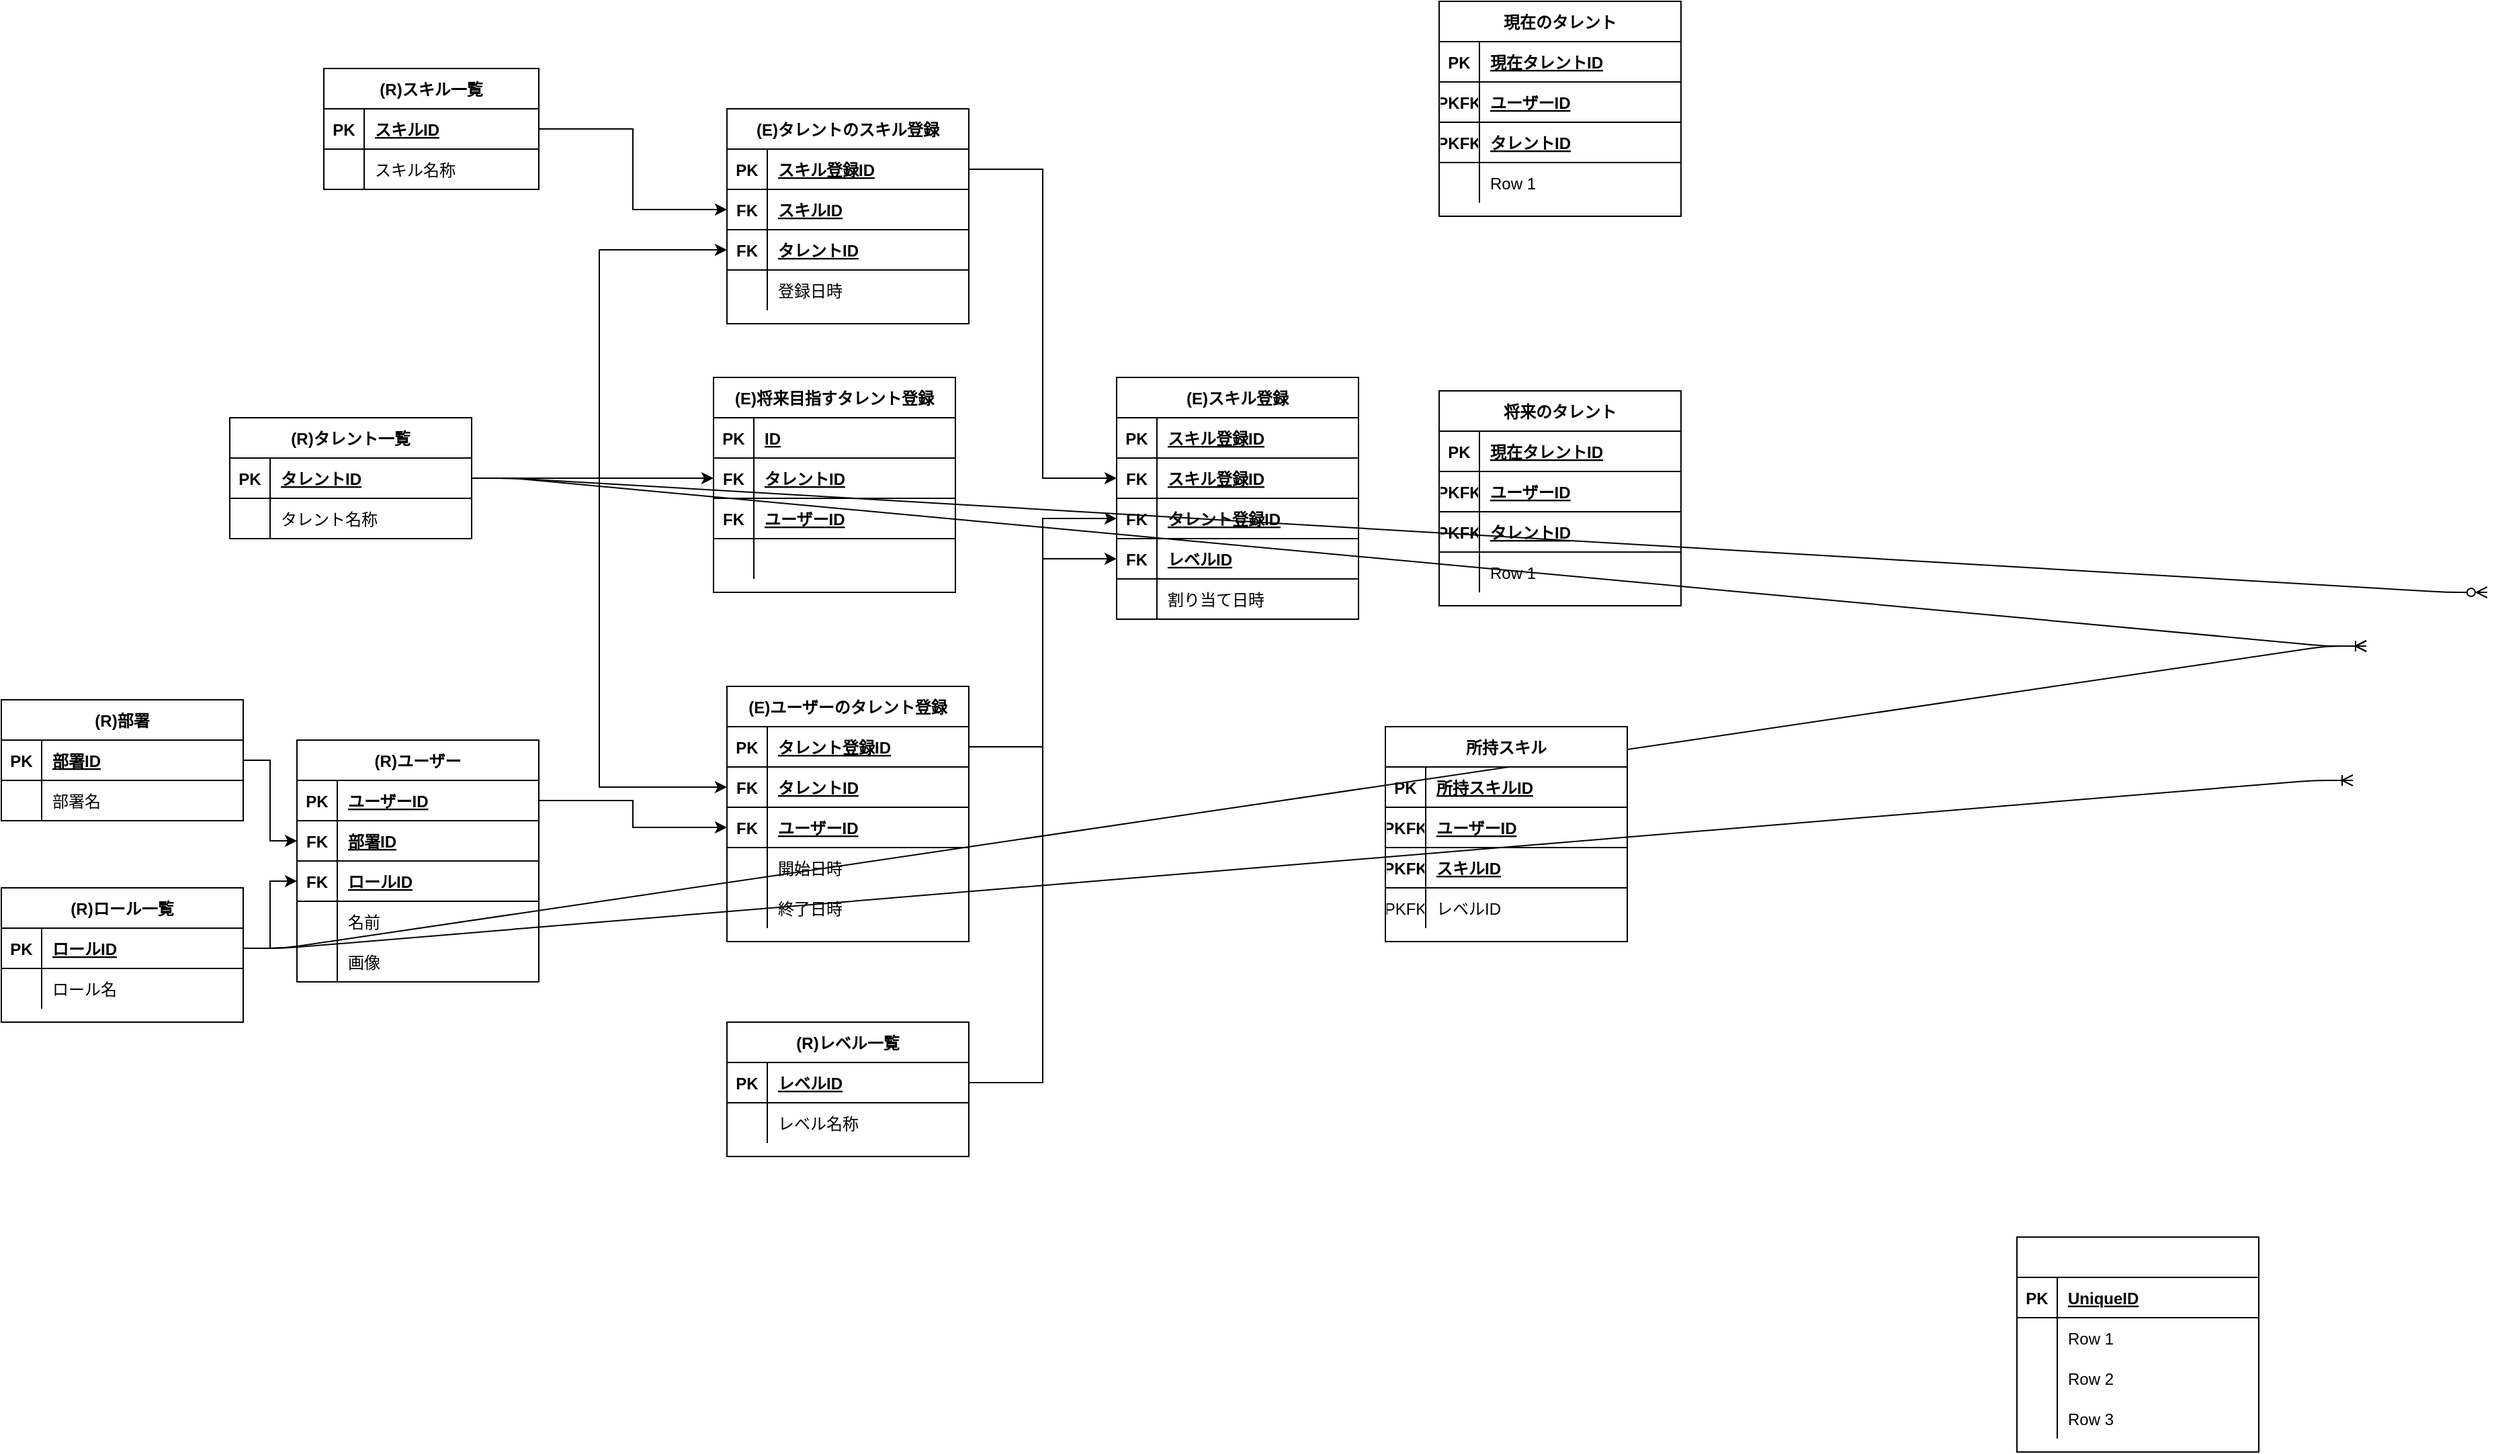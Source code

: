 <mxfile version="13.7.9" type="github">
  <diagram id="JPElbBWOqCpzy2jqANNV" name="Page-1">
    <mxGraphModel dx="2544" dy="1262" grid="1" gridSize="10" guides="1" tooltips="1" connect="1" arrows="1" fold="1" page="1" pageScale="1" pageWidth="827" pageHeight="1169" math="0" shadow="0">
      <root>
        <mxCell id="0" />
        <mxCell id="1" parent="0" />
        <mxCell id="53TkpjcJYswqjHcz694U-88" value="" style="edgeStyle=entityRelationEdgeStyle;fontSize=12;html=1;endArrow=ERzeroToMany;endFill=1;exitX=1;exitY=0.5;exitDx=0;exitDy=0;entryX=0;entryY=0.5;entryDx=0;entryDy=0;" edge="1" parent="1" source="53TkpjcJYswqjHcz694U-28" target="53TkpjcJYswqjHcz694U-18">
          <mxGeometry width="100" height="100" relative="1" as="geometry">
            <mxPoint x="100" y="780" as="sourcePoint" />
            <mxPoint x="460" y="540" as="targetPoint" />
          </mxGeometry>
        </mxCell>
        <mxCell id="53TkpjcJYswqjHcz694U-90" value="" style="edgeStyle=entityRelationEdgeStyle;fontSize=12;html=1;endArrow=ERoneToMany;exitX=1;exitY=0.5;exitDx=0;exitDy=0;entryX=0;entryY=0.5;entryDx=0;entryDy=0;" edge="1" parent="1" source="53TkpjcJYswqjHcz694U-67" target="53TkpjcJYswqjHcz694U-21">
          <mxGeometry width="100" height="100" relative="1" as="geometry">
            <mxPoint x="260" y="780" as="sourcePoint" />
            <mxPoint x="360" y="680" as="targetPoint" />
          </mxGeometry>
        </mxCell>
        <mxCell id="53TkpjcJYswqjHcz694U-164" value="" style="edgeStyle=entityRelationEdgeStyle;fontSize=12;html=1;endArrow=ERoneToMany;exitX=1;exitY=0.5;exitDx=0;exitDy=0;entryX=0;entryY=0.5;entryDx=0;entryDy=0;" edge="1" parent="1" source="53TkpjcJYswqjHcz694U-28" target="53TkpjcJYswqjHcz694U-151">
          <mxGeometry width="100" height="100" relative="1" as="geometry">
            <mxPoint x="270" y="680" as="sourcePoint" />
            <mxPoint x="370" y="580" as="targetPoint" />
          </mxGeometry>
        </mxCell>
        <mxCell id="53TkpjcJYswqjHcz694U-169" value="" style="edgeStyle=entityRelationEdgeStyle;fontSize=12;html=1;endArrow=ERoneToMany;exitX=1;exitY=0.5;exitDx=0;exitDy=0;entryX=0;entryY=0.5;entryDx=0;entryDy=0;" edge="1" parent="1" source="53TkpjcJYswqjHcz694U-67" target="53TkpjcJYswqjHcz694U-157">
          <mxGeometry width="100" height="100" relative="1" as="geometry">
            <mxPoint x="270" y="680" as="sourcePoint" />
            <mxPoint x="370" y="580" as="targetPoint" />
          </mxGeometry>
        </mxCell>
        <mxCell id="53TkpjcJYswqjHcz694U-179" value="　" style="shape=table;startSize=30;container=1;collapsible=1;childLayout=tableLayout;fixedRows=1;rowLines=0;fontStyle=1;align=center;resizeLast=1;" vertex="1" parent="1">
          <mxGeometry x="110" y="1020" width="180" height="160" as="geometry" />
        </mxCell>
        <mxCell id="53TkpjcJYswqjHcz694U-180" value="" style="shape=partialRectangle;collapsible=0;dropTarget=0;pointerEvents=0;fillColor=none;top=0;left=0;bottom=1;right=0;points=[[0,0.5],[1,0.5]];portConstraint=eastwest;" vertex="1" parent="53TkpjcJYswqjHcz694U-179">
          <mxGeometry y="30" width="180" height="30" as="geometry" />
        </mxCell>
        <mxCell id="53TkpjcJYswqjHcz694U-181" value="PK" style="shape=partialRectangle;connectable=0;fillColor=none;top=0;left=0;bottom=0;right=0;fontStyle=1;overflow=hidden;" vertex="1" parent="53TkpjcJYswqjHcz694U-180">
          <mxGeometry width="30" height="30" as="geometry" />
        </mxCell>
        <mxCell id="53TkpjcJYswqjHcz694U-182" value="UniqueID" style="shape=partialRectangle;connectable=0;fillColor=none;top=0;left=0;bottom=0;right=0;align=left;spacingLeft=6;fontStyle=5;overflow=hidden;" vertex="1" parent="53TkpjcJYswqjHcz694U-180">
          <mxGeometry x="30" width="150" height="30" as="geometry" />
        </mxCell>
        <mxCell id="53TkpjcJYswqjHcz694U-183" value="" style="shape=partialRectangle;collapsible=0;dropTarget=0;pointerEvents=0;fillColor=none;top=0;left=0;bottom=0;right=0;points=[[0,0.5],[1,0.5]];portConstraint=eastwest;" vertex="1" parent="53TkpjcJYswqjHcz694U-179">
          <mxGeometry y="60" width="180" height="30" as="geometry" />
        </mxCell>
        <mxCell id="53TkpjcJYswqjHcz694U-184" value="" style="shape=partialRectangle;connectable=0;fillColor=none;top=0;left=0;bottom=0;right=0;editable=1;overflow=hidden;" vertex="1" parent="53TkpjcJYswqjHcz694U-183">
          <mxGeometry width="30" height="30" as="geometry" />
        </mxCell>
        <mxCell id="53TkpjcJYswqjHcz694U-185" value="Row 1" style="shape=partialRectangle;connectable=0;fillColor=none;top=0;left=0;bottom=0;right=0;align=left;spacingLeft=6;overflow=hidden;" vertex="1" parent="53TkpjcJYswqjHcz694U-183">
          <mxGeometry x="30" width="150" height="30" as="geometry" />
        </mxCell>
        <mxCell id="53TkpjcJYswqjHcz694U-186" value="" style="shape=partialRectangle;collapsible=0;dropTarget=0;pointerEvents=0;fillColor=none;top=0;left=0;bottom=0;right=0;points=[[0,0.5],[1,0.5]];portConstraint=eastwest;" vertex="1" parent="53TkpjcJYswqjHcz694U-179">
          <mxGeometry y="90" width="180" height="30" as="geometry" />
        </mxCell>
        <mxCell id="53TkpjcJYswqjHcz694U-187" value="" style="shape=partialRectangle;connectable=0;fillColor=none;top=0;left=0;bottom=0;right=0;editable=1;overflow=hidden;" vertex="1" parent="53TkpjcJYswqjHcz694U-186">
          <mxGeometry width="30" height="30" as="geometry" />
        </mxCell>
        <mxCell id="53TkpjcJYswqjHcz694U-188" value="Row 2" style="shape=partialRectangle;connectable=0;fillColor=none;top=0;left=0;bottom=0;right=0;align=left;spacingLeft=6;overflow=hidden;" vertex="1" parent="53TkpjcJYswqjHcz694U-186">
          <mxGeometry x="30" width="150" height="30" as="geometry" />
        </mxCell>
        <mxCell id="53TkpjcJYswqjHcz694U-189" value="" style="shape=partialRectangle;collapsible=0;dropTarget=0;pointerEvents=0;fillColor=none;top=0;left=0;bottom=0;right=0;points=[[0,0.5],[1,0.5]];portConstraint=eastwest;" vertex="1" parent="53TkpjcJYswqjHcz694U-179">
          <mxGeometry y="120" width="180" height="30" as="geometry" />
        </mxCell>
        <mxCell id="53TkpjcJYswqjHcz694U-190" value="" style="shape=partialRectangle;connectable=0;fillColor=none;top=0;left=0;bottom=0;right=0;editable=1;overflow=hidden;" vertex="1" parent="53TkpjcJYswqjHcz694U-189">
          <mxGeometry width="30" height="30" as="geometry" />
        </mxCell>
        <mxCell id="53TkpjcJYswqjHcz694U-191" value="Row 3" style="shape=partialRectangle;connectable=0;fillColor=none;top=0;left=0;bottom=0;right=0;align=left;spacingLeft=6;overflow=hidden;" vertex="1" parent="53TkpjcJYswqjHcz694U-189">
          <mxGeometry x="30" width="150" height="30" as="geometry" />
        </mxCell>
        <mxCell id="53TkpjcJYswqjHcz694U-53" value="所持スキル" style="shape=table;startSize=30;container=1;collapsible=1;childLayout=tableLayout;fixedRows=1;rowLines=0;fontStyle=1;align=center;resizeLast=1;" vertex="1" parent="1">
          <mxGeometry x="-360" y="640" width="180" height="160" as="geometry" />
        </mxCell>
        <mxCell id="53TkpjcJYswqjHcz694U-54" value="" style="shape=partialRectangle;collapsible=0;dropTarget=0;pointerEvents=0;fillColor=none;top=0;left=0;bottom=1;right=0;points=[[0,0.5],[1,0.5]];portConstraint=eastwest;" vertex="1" parent="53TkpjcJYswqjHcz694U-53">
          <mxGeometry y="30" width="180" height="30" as="geometry" />
        </mxCell>
        <mxCell id="53TkpjcJYswqjHcz694U-55" value="PK" style="shape=partialRectangle;connectable=0;fillColor=none;top=0;left=0;bottom=0;right=0;fontStyle=1;overflow=hidden;" vertex="1" parent="53TkpjcJYswqjHcz694U-54">
          <mxGeometry width="30" height="30" as="geometry" />
        </mxCell>
        <mxCell id="53TkpjcJYswqjHcz694U-56" value="所持スキルID" style="shape=partialRectangle;connectable=0;fillColor=none;top=0;left=0;bottom=0;right=0;align=left;spacingLeft=6;fontStyle=5;overflow=hidden;" vertex="1" parent="53TkpjcJYswqjHcz694U-54">
          <mxGeometry x="30" width="150" height="30" as="geometry" />
        </mxCell>
        <mxCell id="53TkpjcJYswqjHcz694U-237" value="" style="shape=partialRectangle;collapsible=0;dropTarget=0;pointerEvents=0;fillColor=none;top=0;left=0;bottom=1;right=0;points=[[0,0.5],[1,0.5]];portConstraint=eastwest;" vertex="1" parent="53TkpjcJYswqjHcz694U-53">
          <mxGeometry y="60" width="180" height="30" as="geometry" />
        </mxCell>
        <mxCell id="53TkpjcJYswqjHcz694U-238" value="PKFK" style="shape=partialRectangle;connectable=0;fillColor=none;top=0;left=0;bottom=0;right=0;fontStyle=1;overflow=hidden;" vertex="1" parent="53TkpjcJYswqjHcz694U-237">
          <mxGeometry width="30" height="30" as="geometry" />
        </mxCell>
        <mxCell id="53TkpjcJYswqjHcz694U-239" value="ユーザーID" style="shape=partialRectangle;connectable=0;fillColor=none;top=0;left=0;bottom=0;right=0;align=left;spacingLeft=6;fontStyle=5;overflow=hidden;" vertex="1" parent="53TkpjcJYswqjHcz694U-237">
          <mxGeometry x="30" width="150" height="30" as="geometry" />
        </mxCell>
        <mxCell id="53TkpjcJYswqjHcz694U-240" value="" style="shape=partialRectangle;collapsible=0;dropTarget=0;pointerEvents=0;fillColor=none;top=0;left=0;bottom=1;right=0;points=[[0,0.5],[1,0.5]];portConstraint=eastwest;" vertex="1" parent="53TkpjcJYswqjHcz694U-53">
          <mxGeometry y="90" width="180" height="30" as="geometry" />
        </mxCell>
        <mxCell id="53TkpjcJYswqjHcz694U-241" value="PKFK" style="shape=partialRectangle;connectable=0;fillColor=none;top=0;left=0;bottom=0;right=0;fontStyle=1;overflow=hidden;" vertex="1" parent="53TkpjcJYswqjHcz694U-240">
          <mxGeometry width="30" height="30" as="geometry" />
        </mxCell>
        <mxCell id="53TkpjcJYswqjHcz694U-242" value="スキルID" style="shape=partialRectangle;connectable=0;fillColor=none;top=0;left=0;bottom=0;right=0;align=left;spacingLeft=6;fontStyle=5;overflow=hidden;" vertex="1" parent="53TkpjcJYswqjHcz694U-240">
          <mxGeometry x="30" width="150" height="30" as="geometry" />
        </mxCell>
        <mxCell id="53TkpjcJYswqjHcz694U-60" value="" style="shape=partialRectangle;collapsible=0;dropTarget=0;pointerEvents=0;fillColor=none;top=0;left=0;bottom=0;right=0;points=[[0,0.5],[1,0.5]];portConstraint=eastwest;" vertex="1" parent="53TkpjcJYswqjHcz694U-53">
          <mxGeometry y="120" width="180" height="30" as="geometry" />
        </mxCell>
        <mxCell id="53TkpjcJYswqjHcz694U-61" value="PKFK" style="shape=partialRectangle;connectable=0;fillColor=none;top=0;left=0;bottom=0;right=0;editable=1;overflow=hidden;" vertex="1" parent="53TkpjcJYswqjHcz694U-60">
          <mxGeometry width="30" height="30" as="geometry" />
        </mxCell>
        <mxCell id="53TkpjcJYswqjHcz694U-62" value="レベルID" style="shape=partialRectangle;connectable=0;fillColor=none;top=0;left=0;bottom=0;right=0;align=left;spacingLeft=6;overflow=hidden;" vertex="1" parent="53TkpjcJYswqjHcz694U-60">
          <mxGeometry x="30" width="150" height="30" as="geometry" />
        </mxCell>
        <mxCell id="53TkpjcJYswqjHcz694U-201" value="現在のタレント" style="shape=table;startSize=30;container=1;collapsible=1;childLayout=tableLayout;fixedRows=1;rowLines=0;fontStyle=1;align=center;resizeLast=1;" vertex="1" parent="1">
          <mxGeometry x="-320" y="100" width="180" height="160" as="geometry" />
        </mxCell>
        <mxCell id="53TkpjcJYswqjHcz694U-202" value="" style="shape=partialRectangle;collapsible=0;dropTarget=0;pointerEvents=0;fillColor=none;top=0;left=0;bottom=1;right=0;points=[[0,0.5],[1,0.5]];portConstraint=eastwest;" vertex="1" parent="53TkpjcJYswqjHcz694U-201">
          <mxGeometry y="30" width="180" height="30" as="geometry" />
        </mxCell>
        <mxCell id="53TkpjcJYswqjHcz694U-203" value="PK" style="shape=partialRectangle;connectable=0;fillColor=none;top=0;left=0;bottom=0;right=0;fontStyle=1;overflow=hidden;" vertex="1" parent="53TkpjcJYswqjHcz694U-202">
          <mxGeometry width="30" height="30" as="geometry" />
        </mxCell>
        <mxCell id="53TkpjcJYswqjHcz694U-204" value="現在タレントID" style="shape=partialRectangle;connectable=0;fillColor=none;top=0;left=0;bottom=0;right=0;align=left;spacingLeft=6;fontStyle=5;overflow=hidden;" vertex="1" parent="53TkpjcJYswqjHcz694U-202">
          <mxGeometry x="30" width="150" height="30" as="geometry" />
        </mxCell>
        <mxCell id="53TkpjcJYswqjHcz694U-214" value="" style="shape=partialRectangle;collapsible=0;dropTarget=0;pointerEvents=0;fillColor=none;top=0;left=0;bottom=1;right=0;points=[[0,0.5],[1,0.5]];portConstraint=eastwest;" vertex="1" parent="53TkpjcJYswqjHcz694U-201">
          <mxGeometry y="60" width="180" height="30" as="geometry" />
        </mxCell>
        <mxCell id="53TkpjcJYswqjHcz694U-215" value="PKFK" style="shape=partialRectangle;connectable=0;fillColor=none;top=0;left=0;bottom=0;right=0;fontStyle=1;overflow=hidden;" vertex="1" parent="53TkpjcJYswqjHcz694U-214">
          <mxGeometry width="30" height="30" as="geometry" />
        </mxCell>
        <mxCell id="53TkpjcJYswqjHcz694U-216" value="ユーザーID" style="shape=partialRectangle;connectable=0;fillColor=none;top=0;left=0;bottom=0;right=0;align=left;spacingLeft=6;fontStyle=5;overflow=hidden;" vertex="1" parent="53TkpjcJYswqjHcz694U-214">
          <mxGeometry x="30" width="150" height="30" as="geometry" />
        </mxCell>
        <mxCell id="53TkpjcJYswqjHcz694U-217" value="" style="shape=partialRectangle;collapsible=0;dropTarget=0;pointerEvents=0;fillColor=none;top=0;left=0;bottom=1;right=0;points=[[0,0.5],[1,0.5]];portConstraint=eastwest;" vertex="1" parent="53TkpjcJYswqjHcz694U-201">
          <mxGeometry y="90" width="180" height="30" as="geometry" />
        </mxCell>
        <mxCell id="53TkpjcJYswqjHcz694U-218" value="PKFK" style="shape=partialRectangle;connectable=0;fillColor=none;top=0;left=0;bottom=0;right=0;fontStyle=1;overflow=hidden;" vertex="1" parent="53TkpjcJYswqjHcz694U-217">
          <mxGeometry width="30" height="30" as="geometry" />
        </mxCell>
        <mxCell id="53TkpjcJYswqjHcz694U-219" value="タレントID" style="shape=partialRectangle;connectable=0;fillColor=none;top=0;left=0;bottom=0;right=0;align=left;spacingLeft=6;fontStyle=5;overflow=hidden;" vertex="1" parent="53TkpjcJYswqjHcz694U-217">
          <mxGeometry x="30" width="150" height="30" as="geometry" />
        </mxCell>
        <mxCell id="53TkpjcJYswqjHcz694U-205" value="" style="shape=partialRectangle;collapsible=0;dropTarget=0;pointerEvents=0;fillColor=none;top=0;left=0;bottom=0;right=0;points=[[0,0.5],[1,0.5]];portConstraint=eastwest;" vertex="1" parent="53TkpjcJYswqjHcz694U-201">
          <mxGeometry y="120" width="180" height="30" as="geometry" />
        </mxCell>
        <mxCell id="53TkpjcJYswqjHcz694U-206" value="" style="shape=partialRectangle;connectable=0;fillColor=none;top=0;left=0;bottom=0;right=0;editable=1;overflow=hidden;" vertex="1" parent="53TkpjcJYswqjHcz694U-205">
          <mxGeometry width="30" height="30" as="geometry" />
        </mxCell>
        <mxCell id="53TkpjcJYswqjHcz694U-207" value="Row 1" style="shape=partialRectangle;connectable=0;fillColor=none;top=0;left=0;bottom=0;right=0;align=left;spacingLeft=6;overflow=hidden;" vertex="1" parent="53TkpjcJYswqjHcz694U-205">
          <mxGeometry x="30" width="150" height="30" as="geometry" />
        </mxCell>
        <mxCell id="53TkpjcJYswqjHcz694U-222" value="将来のタレント" style="shape=table;startSize=30;container=1;collapsible=1;childLayout=tableLayout;fixedRows=1;rowLines=0;fontStyle=1;align=center;resizeLast=1;" vertex="1" parent="1">
          <mxGeometry x="-320" y="390" width="180" height="160" as="geometry" />
        </mxCell>
        <mxCell id="53TkpjcJYswqjHcz694U-223" value="" style="shape=partialRectangle;collapsible=0;dropTarget=0;pointerEvents=0;fillColor=none;top=0;left=0;bottom=1;right=0;points=[[0,0.5],[1,0.5]];portConstraint=eastwest;" vertex="1" parent="53TkpjcJYswqjHcz694U-222">
          <mxGeometry y="30" width="180" height="30" as="geometry" />
        </mxCell>
        <mxCell id="53TkpjcJYswqjHcz694U-224" value="PK" style="shape=partialRectangle;connectable=0;fillColor=none;top=0;left=0;bottom=0;right=0;fontStyle=1;overflow=hidden;" vertex="1" parent="53TkpjcJYswqjHcz694U-223">
          <mxGeometry width="30" height="30" as="geometry" />
        </mxCell>
        <mxCell id="53TkpjcJYswqjHcz694U-225" value="現在タレントID" style="shape=partialRectangle;connectable=0;fillColor=none;top=0;left=0;bottom=0;right=0;align=left;spacingLeft=6;fontStyle=5;overflow=hidden;" vertex="1" parent="53TkpjcJYswqjHcz694U-223">
          <mxGeometry x="30" width="150" height="30" as="geometry" />
        </mxCell>
        <mxCell id="53TkpjcJYswqjHcz694U-226" value="" style="shape=partialRectangle;collapsible=0;dropTarget=0;pointerEvents=0;fillColor=none;top=0;left=0;bottom=1;right=0;points=[[0,0.5],[1,0.5]];portConstraint=eastwest;" vertex="1" parent="53TkpjcJYswqjHcz694U-222">
          <mxGeometry y="60" width="180" height="30" as="geometry" />
        </mxCell>
        <mxCell id="53TkpjcJYswqjHcz694U-227" value="PKFK" style="shape=partialRectangle;connectable=0;fillColor=none;top=0;left=0;bottom=0;right=0;fontStyle=1;overflow=hidden;" vertex="1" parent="53TkpjcJYswqjHcz694U-226">
          <mxGeometry width="30" height="30" as="geometry" />
        </mxCell>
        <mxCell id="53TkpjcJYswqjHcz694U-228" value="ユーザーID" style="shape=partialRectangle;connectable=0;fillColor=none;top=0;left=0;bottom=0;right=0;align=left;spacingLeft=6;fontStyle=5;overflow=hidden;" vertex="1" parent="53TkpjcJYswqjHcz694U-226">
          <mxGeometry x="30" width="150" height="30" as="geometry" />
        </mxCell>
        <mxCell id="53TkpjcJYswqjHcz694U-229" value="" style="shape=partialRectangle;collapsible=0;dropTarget=0;pointerEvents=0;fillColor=none;top=0;left=0;bottom=1;right=0;points=[[0,0.5],[1,0.5]];portConstraint=eastwest;" vertex="1" parent="53TkpjcJYswqjHcz694U-222">
          <mxGeometry y="90" width="180" height="30" as="geometry" />
        </mxCell>
        <mxCell id="53TkpjcJYswqjHcz694U-230" value="PKFK" style="shape=partialRectangle;connectable=0;fillColor=none;top=0;left=0;bottom=0;right=0;fontStyle=1;overflow=hidden;" vertex="1" parent="53TkpjcJYswqjHcz694U-229">
          <mxGeometry width="30" height="30" as="geometry" />
        </mxCell>
        <mxCell id="53TkpjcJYswqjHcz694U-231" value="タレントID" style="shape=partialRectangle;connectable=0;fillColor=none;top=0;left=0;bottom=0;right=0;align=left;spacingLeft=6;fontStyle=5;overflow=hidden;" vertex="1" parent="53TkpjcJYswqjHcz694U-229">
          <mxGeometry x="30" width="150" height="30" as="geometry" />
        </mxCell>
        <mxCell id="53TkpjcJYswqjHcz694U-232" value="" style="shape=partialRectangle;collapsible=0;dropTarget=0;pointerEvents=0;fillColor=none;top=0;left=0;bottom=0;right=0;points=[[0,0.5],[1,0.5]];portConstraint=eastwest;" vertex="1" parent="53TkpjcJYswqjHcz694U-222">
          <mxGeometry y="120" width="180" height="30" as="geometry" />
        </mxCell>
        <mxCell id="53TkpjcJYswqjHcz694U-233" value="" style="shape=partialRectangle;connectable=0;fillColor=none;top=0;left=0;bottom=0;right=0;editable=1;overflow=hidden;" vertex="1" parent="53TkpjcJYswqjHcz694U-232">
          <mxGeometry width="30" height="30" as="geometry" />
        </mxCell>
        <mxCell id="53TkpjcJYswqjHcz694U-234" value="Row 1" style="shape=partialRectangle;connectable=0;fillColor=none;top=0;left=0;bottom=0;right=0;align=left;spacingLeft=6;overflow=hidden;" vertex="1" parent="53TkpjcJYswqjHcz694U-232">
          <mxGeometry x="30" width="150" height="30" as="geometry" />
        </mxCell>
        <mxCell id="53TkpjcJYswqjHcz694U-270" style="edgeStyle=orthogonalEdgeStyle;rounded=0;orthogonalLoop=1;jettySize=auto;html=1;exitX=1;exitY=0.5;exitDx=0;exitDy=0;entryX=0;entryY=0.5;entryDx=0;entryDy=0;" edge="1" parent="1" source="53TkpjcJYswqjHcz694U-108" target="53TkpjcJYswqjHcz694U-196">
          <mxGeometry relative="1" as="geometry" />
        </mxCell>
        <mxCell id="53TkpjcJYswqjHcz694U-271" style="edgeStyle=orthogonalEdgeStyle;rounded=0;orthogonalLoop=1;jettySize=auto;html=1;exitX=1;exitY=0.5;exitDx=0;exitDy=0;entryX=0;entryY=0.5;entryDx=0;entryDy=0;" edge="1" parent="1" source="53TkpjcJYswqjHcz694U-67" target="53TkpjcJYswqjHcz694U-267">
          <mxGeometry relative="1" as="geometry" />
        </mxCell>
        <mxCell id="53TkpjcJYswqjHcz694U-291" style="edgeStyle=orthogonalEdgeStyle;rounded=0;orthogonalLoop=1;jettySize=auto;html=1;exitX=1;exitY=0.5;exitDx=0;exitDy=0;entryX=0;entryY=0.5;entryDx=0;entryDy=0;" edge="1" parent="1" source="53TkpjcJYswqjHcz694U-28" target="53TkpjcJYswqjHcz694U-285">
          <mxGeometry relative="1" as="geometry" />
        </mxCell>
        <mxCell id="53TkpjcJYswqjHcz694U-293" style="edgeStyle=orthogonalEdgeStyle;rounded=0;orthogonalLoop=1;jettySize=auto;html=1;exitX=1;exitY=0.5;exitDx=0;exitDy=0;entryX=0;entryY=0.5;entryDx=0;entryDy=0;" edge="1" parent="1" source="53TkpjcJYswqjHcz694U-15" target="53TkpjcJYswqjHcz694U-288">
          <mxGeometry relative="1" as="geometry" />
        </mxCell>
        <mxCell id="53TkpjcJYswqjHcz694U-294" style="edgeStyle=orthogonalEdgeStyle;rounded=0;orthogonalLoop=1;jettySize=auto;html=1;exitX=1;exitY=0.5;exitDx=0;exitDy=0;entryX=0;entryY=0.5;entryDx=0;entryDy=0;" edge="1" parent="1" source="53TkpjcJYswqjHcz694U-273" target="53TkpjcJYswqjHcz694U-262">
          <mxGeometry relative="1" as="geometry" />
        </mxCell>
        <mxCell id="53TkpjcJYswqjHcz694U-315" style="edgeStyle=orthogonalEdgeStyle;rounded=0;orthogonalLoop=1;jettySize=auto;html=1;exitX=1;exitY=0.5;exitDx=0;exitDy=0;" edge="1" parent="1" source="53TkpjcJYswqjHcz694U-41" target="53TkpjcJYswqjHcz694U-309">
          <mxGeometry relative="1" as="geometry" />
        </mxCell>
        <mxCell id="53TkpjcJYswqjHcz694U-316" style="edgeStyle=orthogonalEdgeStyle;rounded=0;orthogonalLoop=1;jettySize=auto;html=1;exitX=1;exitY=0.5;exitDx=0;exitDy=0;entryX=0;entryY=0.5;entryDx=0;entryDy=0;" edge="1" parent="1" source="53TkpjcJYswqjHcz694U-28" target="53TkpjcJYswqjHcz694U-312">
          <mxGeometry relative="1" as="geometry" />
        </mxCell>
        <mxCell id="53TkpjcJYswqjHcz694U-317" style="edgeStyle=orthogonalEdgeStyle;rounded=0;orthogonalLoop=1;jettySize=auto;html=1;exitX=1;exitY=0.5;exitDx=0;exitDy=0;entryX=0;entryY=0.5;entryDx=0;entryDy=0;" edge="1" parent="1" source="53TkpjcJYswqjHcz694U-297" target="53TkpjcJYswqjHcz694U-259">
          <mxGeometry relative="1" as="geometry" />
        </mxCell>
        <mxCell id="53TkpjcJYswqjHcz694U-321" style="edgeStyle=orthogonalEdgeStyle;rounded=0;orthogonalLoop=1;jettySize=auto;html=1;exitX=1;exitY=0.5;exitDx=0;exitDy=0;entryX=0;entryY=0.5;entryDx=0;entryDy=0;" edge="1" parent="1" source="53TkpjcJYswqjHcz694U-94" target="53TkpjcJYswqjHcz694U-318">
          <mxGeometry relative="1" as="geometry" />
        </mxCell>
        <mxCell id="53TkpjcJYswqjHcz694U-93" value="(R)レベル一覧" style="shape=table;startSize=30;container=1;collapsible=1;childLayout=tableLayout;fixedRows=1;rowLines=0;fontStyle=1;align=center;resizeLast=1;" vertex="1" parent="1">
          <mxGeometry x="-850" y="860" width="180" height="100" as="geometry" />
        </mxCell>
        <mxCell id="53TkpjcJYswqjHcz694U-94" value="" style="shape=partialRectangle;collapsible=0;dropTarget=0;pointerEvents=0;fillColor=none;top=0;left=0;bottom=1;right=0;points=[[0,0.5],[1,0.5]];portConstraint=eastwest;" vertex="1" parent="53TkpjcJYswqjHcz694U-93">
          <mxGeometry y="30" width="180" height="30" as="geometry" />
        </mxCell>
        <mxCell id="53TkpjcJYswqjHcz694U-95" value="PK" style="shape=partialRectangle;connectable=0;fillColor=none;top=0;left=0;bottom=0;right=0;fontStyle=1;overflow=hidden;" vertex="1" parent="53TkpjcJYswqjHcz694U-94">
          <mxGeometry width="30" height="30" as="geometry" />
        </mxCell>
        <mxCell id="53TkpjcJYswqjHcz694U-96" value="レベルID" style="shape=partialRectangle;connectable=0;fillColor=none;top=0;left=0;bottom=0;right=0;align=left;spacingLeft=6;fontStyle=5;overflow=hidden;" vertex="1" parent="53TkpjcJYswqjHcz694U-94">
          <mxGeometry x="30" width="150" height="30" as="geometry" />
        </mxCell>
        <mxCell id="53TkpjcJYswqjHcz694U-97" value="" style="shape=partialRectangle;collapsible=0;dropTarget=0;pointerEvents=0;fillColor=none;top=0;left=0;bottom=0;right=0;points=[[0,0.5],[1,0.5]];portConstraint=eastwest;" vertex="1" parent="53TkpjcJYswqjHcz694U-93">
          <mxGeometry y="60" width="180" height="30" as="geometry" />
        </mxCell>
        <mxCell id="53TkpjcJYswqjHcz694U-98" value="" style="shape=partialRectangle;connectable=0;fillColor=none;top=0;left=0;bottom=0;right=0;editable=1;overflow=hidden;" vertex="1" parent="53TkpjcJYswqjHcz694U-97">
          <mxGeometry width="30" height="30" as="geometry" />
        </mxCell>
        <mxCell id="53TkpjcJYswqjHcz694U-99" value="レベル名称" style="shape=partialRectangle;connectable=0;fillColor=none;top=0;left=0;bottom=0;right=0;align=left;spacingLeft=6;overflow=hidden;" vertex="1" parent="53TkpjcJYswqjHcz694U-97">
          <mxGeometry x="30" width="150" height="30" as="geometry" />
        </mxCell>
        <mxCell id="53TkpjcJYswqjHcz694U-272" value="(E)ユーザーのタレント登録" style="shape=table;startSize=30;container=1;collapsible=1;childLayout=tableLayout;fixedRows=1;rowLines=0;fontStyle=1;align=center;resizeLast=1;" vertex="1" parent="1">
          <mxGeometry x="-850" y="610" width="180" height="190" as="geometry" />
        </mxCell>
        <mxCell id="53TkpjcJYswqjHcz694U-273" value="" style="shape=partialRectangle;collapsible=0;dropTarget=0;pointerEvents=0;fillColor=none;top=0;left=0;bottom=1;right=0;points=[[0,0.5],[1,0.5]];portConstraint=eastwest;" vertex="1" parent="53TkpjcJYswqjHcz694U-272">
          <mxGeometry y="30" width="180" height="30" as="geometry" />
        </mxCell>
        <mxCell id="53TkpjcJYswqjHcz694U-274" value="PK" style="shape=partialRectangle;connectable=0;fillColor=none;top=0;left=0;bottom=0;right=0;fontStyle=1;overflow=hidden;" vertex="1" parent="53TkpjcJYswqjHcz694U-273">
          <mxGeometry width="30" height="30" as="geometry" />
        </mxCell>
        <mxCell id="53TkpjcJYswqjHcz694U-275" value="タレント登録ID" style="shape=partialRectangle;connectable=0;fillColor=none;top=0;left=0;bottom=0;right=0;align=left;spacingLeft=6;fontStyle=5;overflow=hidden;" vertex="1" parent="53TkpjcJYswqjHcz694U-273">
          <mxGeometry x="30" width="150" height="30" as="geometry" />
        </mxCell>
        <mxCell id="53TkpjcJYswqjHcz694U-285" value="" style="shape=partialRectangle;collapsible=0;dropTarget=0;pointerEvents=0;fillColor=none;top=0;left=0;bottom=1;right=0;points=[[0,0.5],[1,0.5]];portConstraint=eastwest;" vertex="1" parent="53TkpjcJYswqjHcz694U-272">
          <mxGeometry y="60" width="180" height="30" as="geometry" />
        </mxCell>
        <mxCell id="53TkpjcJYswqjHcz694U-286" value="FK" style="shape=partialRectangle;connectable=0;fillColor=none;top=0;left=0;bottom=0;right=0;fontStyle=1;overflow=hidden;" vertex="1" parent="53TkpjcJYswqjHcz694U-285">
          <mxGeometry width="30" height="30" as="geometry" />
        </mxCell>
        <mxCell id="53TkpjcJYswqjHcz694U-287" value="タレントID" style="shape=partialRectangle;connectable=0;fillColor=none;top=0;left=0;bottom=0;right=0;align=left;spacingLeft=6;fontStyle=5;overflow=hidden;" vertex="1" parent="53TkpjcJYswqjHcz694U-285">
          <mxGeometry x="30" width="150" height="30" as="geometry" />
        </mxCell>
        <mxCell id="53TkpjcJYswqjHcz694U-288" value="" style="shape=partialRectangle;collapsible=0;dropTarget=0;pointerEvents=0;fillColor=none;top=0;left=0;bottom=1;right=0;points=[[0,0.5],[1,0.5]];portConstraint=eastwest;" vertex="1" parent="53TkpjcJYswqjHcz694U-272">
          <mxGeometry y="90" width="180" height="30" as="geometry" />
        </mxCell>
        <mxCell id="53TkpjcJYswqjHcz694U-289" value="FK" style="shape=partialRectangle;connectable=0;fillColor=none;top=0;left=0;bottom=0;right=0;fontStyle=1;overflow=hidden;" vertex="1" parent="53TkpjcJYswqjHcz694U-288">
          <mxGeometry width="30" height="30" as="geometry" />
        </mxCell>
        <mxCell id="53TkpjcJYswqjHcz694U-290" value="ユーザーID" style="shape=partialRectangle;connectable=0;fillColor=none;top=0;left=0;bottom=0;right=0;align=left;spacingLeft=6;fontStyle=5;overflow=hidden;" vertex="1" parent="53TkpjcJYswqjHcz694U-288">
          <mxGeometry x="30" width="150" height="30" as="geometry" />
        </mxCell>
        <mxCell id="53TkpjcJYswqjHcz694U-279" value="" style="shape=partialRectangle;collapsible=0;dropTarget=0;pointerEvents=0;fillColor=none;top=0;left=0;bottom=0;right=0;points=[[0,0.5],[1,0.5]];portConstraint=eastwest;" vertex="1" parent="53TkpjcJYswqjHcz694U-272">
          <mxGeometry y="120" width="180" height="30" as="geometry" />
        </mxCell>
        <mxCell id="53TkpjcJYswqjHcz694U-280" value="" style="shape=partialRectangle;connectable=0;fillColor=none;top=0;left=0;bottom=0;right=0;editable=1;overflow=hidden;" vertex="1" parent="53TkpjcJYswqjHcz694U-279">
          <mxGeometry width="30" height="30" as="geometry" />
        </mxCell>
        <mxCell id="53TkpjcJYswqjHcz694U-281" value="開始日時" style="shape=partialRectangle;connectable=0;fillColor=none;top=0;left=0;bottom=0;right=0;align=left;spacingLeft=6;overflow=hidden;" vertex="1" parent="53TkpjcJYswqjHcz694U-279">
          <mxGeometry x="30" width="150" height="30" as="geometry" />
        </mxCell>
        <mxCell id="53TkpjcJYswqjHcz694U-282" value="" style="shape=partialRectangle;collapsible=0;dropTarget=0;pointerEvents=0;fillColor=none;top=0;left=0;bottom=0;right=0;points=[[0,0.5],[1,0.5]];portConstraint=eastwest;" vertex="1" parent="53TkpjcJYswqjHcz694U-272">
          <mxGeometry y="150" width="180" height="30" as="geometry" />
        </mxCell>
        <mxCell id="53TkpjcJYswqjHcz694U-283" value="" style="shape=partialRectangle;connectable=0;fillColor=none;top=0;left=0;bottom=0;right=0;editable=1;overflow=hidden;" vertex="1" parent="53TkpjcJYswqjHcz694U-282">
          <mxGeometry width="30" height="30" as="geometry" />
        </mxCell>
        <mxCell id="53TkpjcJYswqjHcz694U-284" value="終了日時" style="shape=partialRectangle;connectable=0;fillColor=none;top=0;left=0;bottom=0;right=0;align=left;spacingLeft=6;overflow=hidden;" vertex="1" parent="53TkpjcJYswqjHcz694U-282">
          <mxGeometry x="30" width="150" height="30" as="geometry" />
        </mxCell>
        <mxCell id="53TkpjcJYswqjHcz694U-40" value="(R)スキル一覧" style="shape=table;startSize=30;container=1;collapsible=1;childLayout=tableLayout;fixedRows=1;rowLines=0;fontStyle=1;align=center;resizeLast=1;" vertex="1" parent="1">
          <mxGeometry x="-1150" y="150" width="160" height="90" as="geometry" />
        </mxCell>
        <mxCell id="53TkpjcJYswqjHcz694U-41" value="" style="shape=partialRectangle;collapsible=0;dropTarget=0;pointerEvents=0;fillColor=none;top=0;left=0;bottom=1;right=0;points=[[0,0.5],[1,0.5]];portConstraint=eastwest;" vertex="1" parent="53TkpjcJYswqjHcz694U-40">
          <mxGeometry y="30" width="160" height="30" as="geometry" />
        </mxCell>
        <mxCell id="53TkpjcJYswqjHcz694U-42" value="PK" style="shape=partialRectangle;connectable=0;fillColor=none;top=0;left=0;bottom=0;right=0;fontStyle=1;overflow=hidden;" vertex="1" parent="53TkpjcJYswqjHcz694U-41">
          <mxGeometry width="30" height="30" as="geometry" />
        </mxCell>
        <mxCell id="53TkpjcJYswqjHcz694U-43" value="スキルID" style="shape=partialRectangle;connectable=0;fillColor=none;top=0;left=0;bottom=0;right=0;align=left;spacingLeft=6;fontStyle=5;overflow=hidden;" vertex="1" parent="53TkpjcJYswqjHcz694U-41">
          <mxGeometry x="30" width="130" height="30" as="geometry" />
        </mxCell>
        <mxCell id="53TkpjcJYswqjHcz694U-44" value="" style="shape=partialRectangle;collapsible=0;dropTarget=0;pointerEvents=0;fillColor=none;top=0;left=0;bottom=0;right=0;points=[[0,0.5],[1,0.5]];portConstraint=eastwest;" vertex="1" parent="53TkpjcJYswqjHcz694U-40">
          <mxGeometry y="60" width="160" height="30" as="geometry" />
        </mxCell>
        <mxCell id="53TkpjcJYswqjHcz694U-45" value="" style="shape=partialRectangle;connectable=0;fillColor=none;top=0;left=0;bottom=0;right=0;editable=1;overflow=hidden;" vertex="1" parent="53TkpjcJYswqjHcz694U-44">
          <mxGeometry width="30" height="30" as="geometry" />
        </mxCell>
        <mxCell id="53TkpjcJYswqjHcz694U-46" value="スキル名称" style="shape=partialRectangle;connectable=0;fillColor=none;top=0;left=0;bottom=0;right=0;align=left;spacingLeft=6;overflow=hidden;" vertex="1" parent="53TkpjcJYswqjHcz694U-44">
          <mxGeometry x="30" width="130" height="30" as="geometry" />
        </mxCell>
        <mxCell id="53TkpjcJYswqjHcz694U-296" value="(E)タレントのスキル登録" style="shape=table;startSize=30;container=1;collapsible=1;childLayout=tableLayout;fixedRows=1;rowLines=0;fontStyle=1;align=center;resizeLast=1;" vertex="1" parent="1">
          <mxGeometry x="-850" y="180" width="180" height="160" as="geometry" />
        </mxCell>
        <mxCell id="53TkpjcJYswqjHcz694U-297" value="" style="shape=partialRectangle;collapsible=0;dropTarget=0;pointerEvents=0;fillColor=none;top=0;left=0;bottom=1;right=0;points=[[0,0.5],[1,0.5]];portConstraint=eastwest;" vertex="1" parent="53TkpjcJYswqjHcz694U-296">
          <mxGeometry y="30" width="180" height="30" as="geometry" />
        </mxCell>
        <mxCell id="53TkpjcJYswqjHcz694U-298" value="PK" style="shape=partialRectangle;connectable=0;fillColor=none;top=0;left=0;bottom=0;right=0;fontStyle=1;overflow=hidden;" vertex="1" parent="53TkpjcJYswqjHcz694U-297">
          <mxGeometry width="30" height="30" as="geometry" />
        </mxCell>
        <mxCell id="53TkpjcJYswqjHcz694U-299" value="スキル登録ID" style="shape=partialRectangle;connectable=0;fillColor=none;top=0;left=0;bottom=0;right=0;align=left;spacingLeft=6;fontStyle=5;overflow=hidden;" vertex="1" parent="53TkpjcJYswqjHcz694U-297">
          <mxGeometry x="30" width="150" height="30" as="geometry" />
        </mxCell>
        <mxCell id="53TkpjcJYswqjHcz694U-309" value="" style="shape=partialRectangle;collapsible=0;dropTarget=0;pointerEvents=0;fillColor=none;top=0;left=0;bottom=1;right=0;points=[[0,0.5],[1,0.5]];portConstraint=eastwest;" vertex="1" parent="53TkpjcJYswqjHcz694U-296">
          <mxGeometry y="60" width="180" height="30" as="geometry" />
        </mxCell>
        <mxCell id="53TkpjcJYswqjHcz694U-310" value="FK" style="shape=partialRectangle;connectable=0;fillColor=none;top=0;left=0;bottom=0;right=0;fontStyle=1;overflow=hidden;" vertex="1" parent="53TkpjcJYswqjHcz694U-309">
          <mxGeometry width="30" height="30" as="geometry" />
        </mxCell>
        <mxCell id="53TkpjcJYswqjHcz694U-311" value="スキルID" style="shape=partialRectangle;connectable=0;fillColor=none;top=0;left=0;bottom=0;right=0;align=left;spacingLeft=6;fontStyle=5;overflow=hidden;" vertex="1" parent="53TkpjcJYswqjHcz694U-309">
          <mxGeometry x="30" width="150" height="30" as="geometry" />
        </mxCell>
        <mxCell id="53TkpjcJYswqjHcz694U-312" value="" style="shape=partialRectangle;collapsible=0;dropTarget=0;pointerEvents=0;fillColor=none;top=0;left=0;bottom=1;right=0;points=[[0,0.5],[1,0.5]];portConstraint=eastwest;" vertex="1" parent="53TkpjcJYswqjHcz694U-296">
          <mxGeometry y="90" width="180" height="30" as="geometry" />
        </mxCell>
        <mxCell id="53TkpjcJYswqjHcz694U-313" value="FK" style="shape=partialRectangle;connectable=0;fillColor=none;top=0;left=0;bottom=0;right=0;fontStyle=1;overflow=hidden;" vertex="1" parent="53TkpjcJYswqjHcz694U-312">
          <mxGeometry width="30" height="30" as="geometry" />
        </mxCell>
        <mxCell id="53TkpjcJYswqjHcz694U-314" value="タレントID" style="shape=partialRectangle;connectable=0;fillColor=none;top=0;left=0;bottom=0;right=0;align=left;spacingLeft=6;fontStyle=5;overflow=hidden;" vertex="1" parent="53TkpjcJYswqjHcz694U-312">
          <mxGeometry x="30" width="150" height="30" as="geometry" />
        </mxCell>
        <mxCell id="53TkpjcJYswqjHcz694U-300" value="" style="shape=partialRectangle;collapsible=0;dropTarget=0;pointerEvents=0;fillColor=none;top=0;left=0;bottom=0;right=0;points=[[0,0.5],[1,0.5]];portConstraint=eastwest;" vertex="1" parent="53TkpjcJYswqjHcz694U-296">
          <mxGeometry y="120" width="180" height="30" as="geometry" />
        </mxCell>
        <mxCell id="53TkpjcJYswqjHcz694U-301" value="" style="shape=partialRectangle;connectable=0;fillColor=none;top=0;left=0;bottom=0;right=0;editable=1;overflow=hidden;" vertex="1" parent="53TkpjcJYswqjHcz694U-300">
          <mxGeometry width="30" height="30" as="geometry" />
        </mxCell>
        <mxCell id="53TkpjcJYswqjHcz694U-302" value="登録日時" style="shape=partialRectangle;connectable=0;fillColor=none;top=0;left=0;bottom=0;right=0;align=left;spacingLeft=6;overflow=hidden;" vertex="1" parent="53TkpjcJYswqjHcz694U-300">
          <mxGeometry x="30" width="150" height="30" as="geometry" />
        </mxCell>
        <mxCell id="53TkpjcJYswqjHcz694U-246" value="(E)スキル登録" style="shape=table;startSize=30;container=1;collapsible=1;childLayout=tableLayout;fixedRows=1;rowLines=0;fontStyle=1;align=center;resizeLast=1;" vertex="1" parent="1">
          <mxGeometry x="-560" y="380" width="180" height="180" as="geometry" />
        </mxCell>
        <mxCell id="53TkpjcJYswqjHcz694U-247" value="" style="shape=partialRectangle;collapsible=0;dropTarget=0;pointerEvents=0;fillColor=none;top=0;left=0;bottom=1;right=0;points=[[0,0.5],[1,0.5]];portConstraint=eastwest;" vertex="1" parent="53TkpjcJYswqjHcz694U-246">
          <mxGeometry y="30" width="180" height="30" as="geometry" />
        </mxCell>
        <mxCell id="53TkpjcJYswqjHcz694U-248" value="PK" style="shape=partialRectangle;connectable=0;fillColor=none;top=0;left=0;bottom=0;right=0;fontStyle=1;overflow=hidden;" vertex="1" parent="53TkpjcJYswqjHcz694U-247">
          <mxGeometry width="30" height="30" as="geometry" />
        </mxCell>
        <mxCell id="53TkpjcJYswqjHcz694U-249" value="スキル登録ID" style="shape=partialRectangle;connectable=0;fillColor=none;top=0;left=0;bottom=0;right=0;align=left;spacingLeft=6;fontStyle=5;overflow=hidden;" vertex="1" parent="53TkpjcJYswqjHcz694U-247">
          <mxGeometry x="30" width="150" height="30" as="geometry" />
        </mxCell>
        <mxCell id="53TkpjcJYswqjHcz694U-259" style="shape=partialRectangle;collapsible=0;dropTarget=0;pointerEvents=0;fillColor=none;top=0;left=0;bottom=1;right=0;points=[[0,0.5],[1,0.5]];portConstraint=eastwest;" vertex="1" parent="53TkpjcJYswqjHcz694U-246">
          <mxGeometry y="60" width="180" height="30" as="geometry" />
        </mxCell>
        <mxCell id="53TkpjcJYswqjHcz694U-260" value="FK" style="shape=partialRectangle;connectable=0;fillColor=none;top=0;left=0;bottom=0;right=0;fontStyle=1;overflow=hidden;" vertex="1" parent="53TkpjcJYswqjHcz694U-259">
          <mxGeometry width="30" height="30" as="geometry" />
        </mxCell>
        <mxCell id="53TkpjcJYswqjHcz694U-261" value="スキル登録ID" style="shape=partialRectangle;connectable=0;fillColor=none;top=0;left=0;bottom=0;right=0;align=left;spacingLeft=6;fontStyle=5;overflow=hidden;" vertex="1" parent="53TkpjcJYswqjHcz694U-259">
          <mxGeometry x="30" width="150" height="30" as="geometry" />
        </mxCell>
        <mxCell id="53TkpjcJYswqjHcz694U-262" style="shape=partialRectangle;collapsible=0;dropTarget=0;pointerEvents=0;fillColor=none;top=0;left=0;bottom=1;right=0;points=[[0,0.5],[1,0.5]];portConstraint=eastwest;" vertex="1" parent="53TkpjcJYswqjHcz694U-246">
          <mxGeometry y="90" width="180" height="30" as="geometry" />
        </mxCell>
        <mxCell id="53TkpjcJYswqjHcz694U-263" value="FK" style="shape=partialRectangle;connectable=0;fillColor=none;top=0;left=0;bottom=0;right=0;fontStyle=1;overflow=hidden;" vertex="1" parent="53TkpjcJYswqjHcz694U-262">
          <mxGeometry width="30" height="30" as="geometry" />
        </mxCell>
        <mxCell id="53TkpjcJYswqjHcz694U-264" value="タレント登録ID" style="shape=partialRectangle;connectable=0;fillColor=none;top=0;left=0;bottom=0;right=0;align=left;spacingLeft=6;fontStyle=5;overflow=hidden;" vertex="1" parent="53TkpjcJYswqjHcz694U-262">
          <mxGeometry x="30" width="150" height="30" as="geometry" />
        </mxCell>
        <mxCell id="53TkpjcJYswqjHcz694U-318" style="shape=partialRectangle;collapsible=0;dropTarget=0;pointerEvents=0;fillColor=none;top=0;left=0;bottom=1;right=0;points=[[0,0.5],[1,0.5]];portConstraint=eastwest;" vertex="1" parent="53TkpjcJYswqjHcz694U-246">
          <mxGeometry y="120" width="180" height="30" as="geometry" />
        </mxCell>
        <mxCell id="53TkpjcJYswqjHcz694U-319" value="FK" style="shape=partialRectangle;connectable=0;fillColor=none;top=0;left=0;bottom=0;right=0;fontStyle=1;overflow=hidden;" vertex="1" parent="53TkpjcJYswqjHcz694U-318">
          <mxGeometry width="30" height="30" as="geometry" />
        </mxCell>
        <mxCell id="53TkpjcJYswqjHcz694U-320" value="レベルID" style="shape=partialRectangle;connectable=0;fillColor=none;top=0;left=0;bottom=0;right=0;align=left;spacingLeft=6;fontStyle=5;overflow=hidden;" vertex="1" parent="53TkpjcJYswqjHcz694U-318">
          <mxGeometry x="30" width="150" height="30" as="geometry" />
        </mxCell>
        <mxCell id="53TkpjcJYswqjHcz694U-250" value="" style="shape=partialRectangle;collapsible=0;dropTarget=0;pointerEvents=0;fillColor=none;top=0;left=0;bottom=0;right=0;points=[[0,0.5],[1,0.5]];portConstraint=eastwest;" vertex="1" parent="53TkpjcJYswqjHcz694U-246">
          <mxGeometry y="150" width="180" height="30" as="geometry" />
        </mxCell>
        <mxCell id="53TkpjcJYswqjHcz694U-251" value="" style="shape=partialRectangle;connectable=0;fillColor=none;top=0;left=0;bottom=0;right=0;editable=1;overflow=hidden;" vertex="1" parent="53TkpjcJYswqjHcz694U-250">
          <mxGeometry width="30" height="30" as="geometry" />
        </mxCell>
        <mxCell id="53TkpjcJYswqjHcz694U-252" value="割り当て日時" style="shape=partialRectangle;connectable=0;fillColor=none;top=0;left=0;bottom=0;right=0;align=left;spacingLeft=6;overflow=hidden;" vertex="1" parent="53TkpjcJYswqjHcz694U-250">
          <mxGeometry x="30" width="150" height="30" as="geometry" />
        </mxCell>
        <mxCell id="53TkpjcJYswqjHcz694U-135" value="(E)将来目指すタレント登録" style="shape=table;startSize=30;container=1;collapsible=1;childLayout=tableLayout;fixedRows=1;rowLines=0;fontStyle=1;align=center;resizeLast=1;" vertex="1" parent="1">
          <mxGeometry x="-860" y="380" width="180" height="160" as="geometry" />
        </mxCell>
        <mxCell id="53TkpjcJYswqjHcz694U-136" value="" style="shape=partialRectangle;collapsible=0;dropTarget=0;pointerEvents=0;fillColor=none;top=0;left=0;bottom=1;right=0;points=[[0,0.5],[1,0.5]];portConstraint=eastwest;" vertex="1" parent="53TkpjcJYswqjHcz694U-135">
          <mxGeometry y="30" width="180" height="30" as="geometry" />
        </mxCell>
        <mxCell id="53TkpjcJYswqjHcz694U-137" value="PK" style="shape=partialRectangle;connectable=0;fillColor=none;top=0;left=0;bottom=0;right=0;fontStyle=1;overflow=hidden;" vertex="1" parent="53TkpjcJYswqjHcz694U-136">
          <mxGeometry width="30" height="30" as="geometry" />
        </mxCell>
        <mxCell id="53TkpjcJYswqjHcz694U-138" value="ID" style="shape=partialRectangle;connectable=0;fillColor=none;top=0;left=0;bottom=0;right=0;align=left;spacingLeft=6;fontStyle=5;overflow=hidden;" vertex="1" parent="53TkpjcJYswqjHcz694U-136">
          <mxGeometry x="30" width="150" height="30" as="geometry" />
        </mxCell>
        <mxCell id="53TkpjcJYswqjHcz694U-148" value="" style="shape=partialRectangle;collapsible=0;dropTarget=0;pointerEvents=0;fillColor=none;top=0;left=0;bottom=1;right=0;points=[[0,0.5],[1,0.5]];portConstraint=eastwest;" vertex="1" parent="53TkpjcJYswqjHcz694U-135">
          <mxGeometry y="60" width="180" height="30" as="geometry" />
        </mxCell>
        <mxCell id="53TkpjcJYswqjHcz694U-149" value="FK" style="shape=partialRectangle;connectable=0;fillColor=none;top=0;left=0;bottom=0;right=0;fontStyle=1;overflow=hidden;" vertex="1" parent="53TkpjcJYswqjHcz694U-148">
          <mxGeometry width="30" height="30" as="geometry" />
        </mxCell>
        <mxCell id="53TkpjcJYswqjHcz694U-150" value="タレントID" style="shape=partialRectangle;connectable=0;fillColor=none;top=0;left=0;bottom=0;right=0;align=left;spacingLeft=6;fontStyle=5;overflow=hidden;" vertex="1" parent="53TkpjcJYswqjHcz694U-148">
          <mxGeometry x="30" width="150" height="30" as="geometry" />
        </mxCell>
        <mxCell id="53TkpjcJYswqjHcz694U-322" value="" style="shape=partialRectangle;collapsible=0;dropTarget=0;pointerEvents=0;fillColor=none;top=0;left=0;bottom=1;right=0;points=[[0,0.5],[1,0.5]];portConstraint=eastwest;" vertex="1" parent="53TkpjcJYswqjHcz694U-135">
          <mxGeometry y="90" width="180" height="30" as="geometry" />
        </mxCell>
        <mxCell id="53TkpjcJYswqjHcz694U-323" value="FK" style="shape=partialRectangle;connectable=0;fillColor=none;top=0;left=0;bottom=0;right=0;fontStyle=1;overflow=hidden;" vertex="1" parent="53TkpjcJYswqjHcz694U-322">
          <mxGeometry width="30" height="30" as="geometry" />
        </mxCell>
        <mxCell id="53TkpjcJYswqjHcz694U-324" value="ユーザーID" style="shape=partialRectangle;connectable=0;fillColor=none;top=0;left=0;bottom=0;right=0;align=left;spacingLeft=6;fontStyle=5;overflow=hidden;" vertex="1" parent="53TkpjcJYswqjHcz694U-322">
          <mxGeometry x="30" width="150" height="30" as="geometry" />
        </mxCell>
        <mxCell id="53TkpjcJYswqjHcz694U-139" value="" style="shape=partialRectangle;collapsible=0;dropTarget=0;pointerEvents=0;fillColor=none;top=0;left=0;bottom=0;right=0;points=[[0,0.5],[1,0.5]];portConstraint=eastwest;" vertex="1" parent="53TkpjcJYswqjHcz694U-135">
          <mxGeometry y="120" width="180" height="30" as="geometry" />
        </mxCell>
        <mxCell id="53TkpjcJYswqjHcz694U-140" value="" style="shape=partialRectangle;connectable=0;fillColor=none;top=0;left=0;bottom=0;right=0;editable=1;overflow=hidden;" vertex="1" parent="53TkpjcJYswqjHcz694U-139">
          <mxGeometry width="30" height="30" as="geometry" />
        </mxCell>
        <mxCell id="53TkpjcJYswqjHcz694U-141" value="" style="shape=partialRectangle;connectable=0;fillColor=none;top=0;left=0;bottom=0;right=0;align=left;spacingLeft=6;overflow=hidden;" vertex="1" parent="53TkpjcJYswqjHcz694U-139">
          <mxGeometry x="30" width="150" height="30" as="geometry" />
        </mxCell>
        <mxCell id="53TkpjcJYswqjHcz694U-325" style="edgeStyle=orthogonalEdgeStyle;rounded=0;orthogonalLoop=1;jettySize=auto;html=1;exitX=1;exitY=0.5;exitDx=0;exitDy=0;entryX=0;entryY=0.5;entryDx=0;entryDy=0;" edge="1" parent="1" source="53TkpjcJYswqjHcz694U-28" target="53TkpjcJYswqjHcz694U-148">
          <mxGeometry relative="1" as="geometry" />
        </mxCell>
        <mxCell id="53TkpjcJYswqjHcz694U-27" value="(R)タレント一覧" style="shape=table;startSize=30;container=1;collapsible=1;childLayout=tableLayout;fixedRows=1;rowLines=0;fontStyle=1;align=center;resizeLast=1;" vertex="1" parent="1">
          <mxGeometry x="-1220" y="410" width="180" height="90" as="geometry" />
        </mxCell>
        <mxCell id="53TkpjcJYswqjHcz694U-28" value="" style="shape=partialRectangle;collapsible=0;dropTarget=0;pointerEvents=0;fillColor=none;top=0;left=0;bottom=1;right=0;points=[[0,0.5],[1,0.5]];portConstraint=eastwest;" vertex="1" parent="53TkpjcJYswqjHcz694U-27">
          <mxGeometry y="30" width="180" height="30" as="geometry" />
        </mxCell>
        <mxCell id="53TkpjcJYswqjHcz694U-29" value="PK" style="shape=partialRectangle;connectable=0;fillColor=none;top=0;left=0;bottom=0;right=0;fontStyle=1;overflow=hidden;" vertex="1" parent="53TkpjcJYswqjHcz694U-28">
          <mxGeometry width="30" height="30" as="geometry" />
        </mxCell>
        <mxCell id="53TkpjcJYswqjHcz694U-30" value="タレントID" style="shape=partialRectangle;connectable=0;fillColor=none;top=0;left=0;bottom=0;right=0;align=left;spacingLeft=6;fontStyle=5;overflow=hidden;" vertex="1" parent="53TkpjcJYswqjHcz694U-28">
          <mxGeometry x="30" width="150" height="30" as="geometry" />
        </mxCell>
        <mxCell id="53TkpjcJYswqjHcz694U-31" value="" style="shape=partialRectangle;collapsible=0;dropTarget=0;pointerEvents=0;fillColor=none;top=0;left=0;bottom=0;right=0;points=[[0,0.5],[1,0.5]];portConstraint=eastwest;" vertex="1" parent="53TkpjcJYswqjHcz694U-27">
          <mxGeometry y="60" width="180" height="30" as="geometry" />
        </mxCell>
        <mxCell id="53TkpjcJYswqjHcz694U-32" value="" style="shape=partialRectangle;connectable=0;fillColor=none;top=0;left=0;bottom=0;right=0;editable=1;overflow=hidden;" vertex="1" parent="53TkpjcJYswqjHcz694U-31">
          <mxGeometry width="30" height="30" as="geometry" />
        </mxCell>
        <mxCell id="53TkpjcJYswqjHcz694U-33" value="タレント名称" style="shape=partialRectangle;connectable=0;fillColor=none;top=0;left=0;bottom=0;right=0;align=left;spacingLeft=6;overflow=hidden;" vertex="1" parent="53TkpjcJYswqjHcz694U-31">
          <mxGeometry x="30" width="150" height="30" as="geometry" />
        </mxCell>
        <mxCell id="53TkpjcJYswqjHcz694U-107" value="(R)部署" style="shape=table;startSize=30;container=1;collapsible=1;childLayout=tableLayout;fixedRows=1;rowLines=0;fontStyle=1;align=center;resizeLast=1;" vertex="1" parent="1">
          <mxGeometry x="-1390" y="620" width="180" height="90" as="geometry" />
        </mxCell>
        <mxCell id="53TkpjcJYswqjHcz694U-108" value="" style="shape=partialRectangle;collapsible=0;dropTarget=0;pointerEvents=0;fillColor=none;top=0;left=0;bottom=1;right=0;points=[[0,0.5],[1,0.5]];portConstraint=eastwest;" vertex="1" parent="53TkpjcJYswqjHcz694U-107">
          <mxGeometry y="30" width="180" height="30" as="geometry" />
        </mxCell>
        <mxCell id="53TkpjcJYswqjHcz694U-109" value="PK" style="shape=partialRectangle;connectable=0;fillColor=none;top=0;left=0;bottom=0;right=0;fontStyle=1;overflow=hidden;" vertex="1" parent="53TkpjcJYswqjHcz694U-108">
          <mxGeometry width="30" height="30" as="geometry" />
        </mxCell>
        <mxCell id="53TkpjcJYswqjHcz694U-110" value="部署ID" style="shape=partialRectangle;connectable=0;fillColor=none;top=0;left=0;bottom=0;right=0;align=left;spacingLeft=6;fontStyle=5;overflow=hidden;" vertex="1" parent="53TkpjcJYswqjHcz694U-108">
          <mxGeometry x="30" width="150" height="30" as="geometry" />
        </mxCell>
        <mxCell id="53TkpjcJYswqjHcz694U-111" value="" style="shape=partialRectangle;collapsible=0;dropTarget=0;pointerEvents=0;fillColor=none;top=0;left=0;bottom=0;right=0;points=[[0,0.5],[1,0.5]];portConstraint=eastwest;" vertex="1" parent="53TkpjcJYswqjHcz694U-107">
          <mxGeometry y="60" width="180" height="30" as="geometry" />
        </mxCell>
        <mxCell id="53TkpjcJYswqjHcz694U-112" value="" style="shape=partialRectangle;connectable=0;fillColor=none;top=0;left=0;bottom=0;right=0;editable=1;overflow=hidden;" vertex="1" parent="53TkpjcJYswqjHcz694U-111">
          <mxGeometry width="30" height="30" as="geometry" />
        </mxCell>
        <mxCell id="53TkpjcJYswqjHcz694U-113" value="部署名" style="shape=partialRectangle;connectable=0;fillColor=none;top=0;left=0;bottom=0;right=0;align=left;spacingLeft=6;overflow=hidden;" vertex="1" parent="53TkpjcJYswqjHcz694U-111">
          <mxGeometry x="30" width="150" height="30" as="geometry" />
        </mxCell>
        <mxCell id="53TkpjcJYswqjHcz694U-66" value="(R)ロール一覧" style="shape=table;startSize=30;container=1;collapsible=1;childLayout=tableLayout;fixedRows=1;rowLines=0;fontStyle=1;align=center;resizeLast=1;" vertex="1" parent="1">
          <mxGeometry x="-1390" y="760" width="180" height="100" as="geometry" />
        </mxCell>
        <mxCell id="53TkpjcJYswqjHcz694U-67" value="" style="shape=partialRectangle;collapsible=0;dropTarget=0;pointerEvents=0;fillColor=none;top=0;left=0;bottom=1;right=0;points=[[0,0.5],[1,0.5]];portConstraint=eastwest;" vertex="1" parent="53TkpjcJYswqjHcz694U-66">
          <mxGeometry y="30" width="180" height="30" as="geometry" />
        </mxCell>
        <mxCell id="53TkpjcJYswqjHcz694U-68" value="PK" style="shape=partialRectangle;connectable=0;fillColor=none;top=0;left=0;bottom=0;right=0;fontStyle=1;overflow=hidden;" vertex="1" parent="53TkpjcJYswqjHcz694U-67">
          <mxGeometry width="30" height="30" as="geometry" />
        </mxCell>
        <mxCell id="53TkpjcJYswqjHcz694U-69" value="ロールID" style="shape=partialRectangle;connectable=0;fillColor=none;top=0;left=0;bottom=0;right=0;align=left;spacingLeft=6;fontStyle=5;overflow=hidden;" vertex="1" parent="53TkpjcJYswqjHcz694U-67">
          <mxGeometry x="30" width="150" height="30" as="geometry" />
        </mxCell>
        <mxCell id="53TkpjcJYswqjHcz694U-70" value="" style="shape=partialRectangle;collapsible=0;dropTarget=0;pointerEvents=0;fillColor=none;top=0;left=0;bottom=0;right=0;points=[[0,0.5],[1,0.5]];portConstraint=eastwest;" vertex="1" parent="53TkpjcJYswqjHcz694U-66">
          <mxGeometry y="60" width="180" height="30" as="geometry" />
        </mxCell>
        <mxCell id="53TkpjcJYswqjHcz694U-71" value="" style="shape=partialRectangle;connectable=0;fillColor=none;top=0;left=0;bottom=0;right=0;editable=1;overflow=hidden;" vertex="1" parent="53TkpjcJYswqjHcz694U-70">
          <mxGeometry width="30" height="30" as="geometry" />
        </mxCell>
        <mxCell id="53TkpjcJYswqjHcz694U-72" value="ロール名" style="shape=partialRectangle;connectable=0;fillColor=none;top=0;left=0;bottom=0;right=0;align=left;spacingLeft=6;overflow=hidden;" vertex="1" parent="53TkpjcJYswqjHcz694U-70">
          <mxGeometry x="30" width="150" height="30" as="geometry" />
        </mxCell>
        <mxCell id="53TkpjcJYswqjHcz694U-14" value="(R)ユーザー" style="shape=table;startSize=30;container=1;collapsible=1;childLayout=tableLayout;fixedRows=1;rowLines=0;fontStyle=1;align=center;resizeLast=1;" vertex="1" parent="1">
          <mxGeometry x="-1170" y="650" width="180" height="180" as="geometry">
            <mxRectangle x="250" y="590" width="60" height="30" as="alternateBounds" />
          </mxGeometry>
        </mxCell>
        <mxCell id="53TkpjcJYswqjHcz694U-15" value="" style="shape=partialRectangle;collapsible=0;dropTarget=0;pointerEvents=0;fillColor=none;top=0;left=0;bottom=1;right=0;points=[[0,0.5],[1,0.5]];portConstraint=eastwest;" vertex="1" parent="53TkpjcJYswqjHcz694U-14">
          <mxGeometry y="30" width="180" height="30" as="geometry" />
        </mxCell>
        <mxCell id="53TkpjcJYswqjHcz694U-16" value="PK" style="shape=partialRectangle;connectable=0;fillColor=none;top=0;left=0;bottom=0;right=0;fontStyle=1;overflow=hidden;" vertex="1" parent="53TkpjcJYswqjHcz694U-15">
          <mxGeometry width="30" height="30" as="geometry" />
        </mxCell>
        <mxCell id="53TkpjcJYswqjHcz694U-17" value="ユーザーID" style="shape=partialRectangle;connectable=0;fillColor=none;top=0;left=0;bottom=0;right=0;align=left;spacingLeft=6;fontStyle=5;overflow=hidden;" vertex="1" parent="53TkpjcJYswqjHcz694U-15">
          <mxGeometry x="30" width="150" height="30" as="geometry" />
        </mxCell>
        <mxCell id="53TkpjcJYswqjHcz694U-196" value="" style="shape=partialRectangle;collapsible=0;dropTarget=0;pointerEvents=0;fillColor=none;top=0;left=0;bottom=1;right=0;points=[[0,0.5],[1,0.5]];portConstraint=eastwest;" vertex="1" parent="53TkpjcJYswqjHcz694U-14">
          <mxGeometry y="60" width="180" height="30" as="geometry" />
        </mxCell>
        <mxCell id="53TkpjcJYswqjHcz694U-197" value="FK" style="shape=partialRectangle;connectable=0;fillColor=none;top=0;left=0;bottom=0;right=0;fontStyle=1;overflow=hidden;" vertex="1" parent="53TkpjcJYswqjHcz694U-196">
          <mxGeometry width="30" height="30" as="geometry" />
        </mxCell>
        <mxCell id="53TkpjcJYswqjHcz694U-198" value="部署ID" style="shape=partialRectangle;connectable=0;fillColor=none;top=0;left=0;bottom=0;right=0;align=left;spacingLeft=6;fontStyle=5;overflow=hidden;" vertex="1" parent="53TkpjcJYswqjHcz694U-196">
          <mxGeometry x="30" width="150" height="30" as="geometry" />
        </mxCell>
        <mxCell id="53TkpjcJYswqjHcz694U-267" value="" style="shape=partialRectangle;collapsible=0;dropTarget=0;pointerEvents=0;fillColor=none;top=0;left=0;bottom=1;right=0;points=[[0,0.5],[1,0.5]];portConstraint=eastwest;" vertex="1" parent="53TkpjcJYswqjHcz694U-14">
          <mxGeometry y="90" width="180" height="30" as="geometry" />
        </mxCell>
        <mxCell id="53TkpjcJYswqjHcz694U-268" value="FK" style="shape=partialRectangle;connectable=0;fillColor=none;top=0;left=0;bottom=0;right=0;fontStyle=1;overflow=hidden;" vertex="1" parent="53TkpjcJYswqjHcz694U-267">
          <mxGeometry width="30" height="30" as="geometry" />
        </mxCell>
        <mxCell id="53TkpjcJYswqjHcz694U-269" value="ロールID" style="shape=partialRectangle;connectable=0;fillColor=none;top=0;left=0;bottom=0;right=0;align=left;spacingLeft=6;fontStyle=5;overflow=hidden;" vertex="1" parent="53TkpjcJYswqjHcz694U-267">
          <mxGeometry x="30" width="150" height="30" as="geometry" />
        </mxCell>
        <mxCell id="53TkpjcJYswqjHcz694U-132" style="shape=partialRectangle;collapsible=0;dropTarget=0;pointerEvents=0;fillColor=none;top=0;left=0;bottom=0;right=0;points=[[0,0.5],[1,0.5]];portConstraint=eastwest;" vertex="1" parent="53TkpjcJYswqjHcz694U-14">
          <mxGeometry y="120" width="180" height="30" as="geometry" />
        </mxCell>
        <mxCell id="53TkpjcJYswqjHcz694U-133" style="shape=partialRectangle;connectable=0;fillColor=none;top=0;left=0;bottom=0;right=0;editable=1;overflow=hidden;" vertex="1" parent="53TkpjcJYswqjHcz694U-132">
          <mxGeometry width="30" height="30" as="geometry" />
        </mxCell>
        <mxCell id="53TkpjcJYswqjHcz694U-134" value="名前" style="shape=partialRectangle;connectable=0;fillColor=none;top=0;left=0;bottom=0;right=0;align=left;spacingLeft=6;overflow=hidden;" vertex="1" parent="53TkpjcJYswqjHcz694U-132">
          <mxGeometry x="30" width="150" height="30" as="geometry" />
        </mxCell>
        <mxCell id="53TkpjcJYswqjHcz694U-176" style="shape=partialRectangle;collapsible=0;dropTarget=0;pointerEvents=0;fillColor=none;top=0;left=0;bottom=0;right=0;points=[[0,0.5],[1,0.5]];portConstraint=eastwest;" vertex="1" parent="53TkpjcJYswqjHcz694U-14">
          <mxGeometry y="150" width="180" height="30" as="geometry" />
        </mxCell>
        <mxCell id="53TkpjcJYswqjHcz694U-177" style="shape=partialRectangle;connectable=0;fillColor=none;top=0;left=0;bottom=0;right=0;editable=1;overflow=hidden;" vertex="1" parent="53TkpjcJYswqjHcz694U-176">
          <mxGeometry width="30" height="30" as="geometry" />
        </mxCell>
        <mxCell id="53TkpjcJYswqjHcz694U-178" value="画像" style="shape=partialRectangle;connectable=0;fillColor=none;top=0;left=0;bottom=0;right=0;align=left;spacingLeft=6;overflow=hidden;" vertex="1" parent="53TkpjcJYswqjHcz694U-176">
          <mxGeometry x="30" width="150" height="30" as="geometry" />
        </mxCell>
      </root>
    </mxGraphModel>
  </diagram>
</mxfile>
